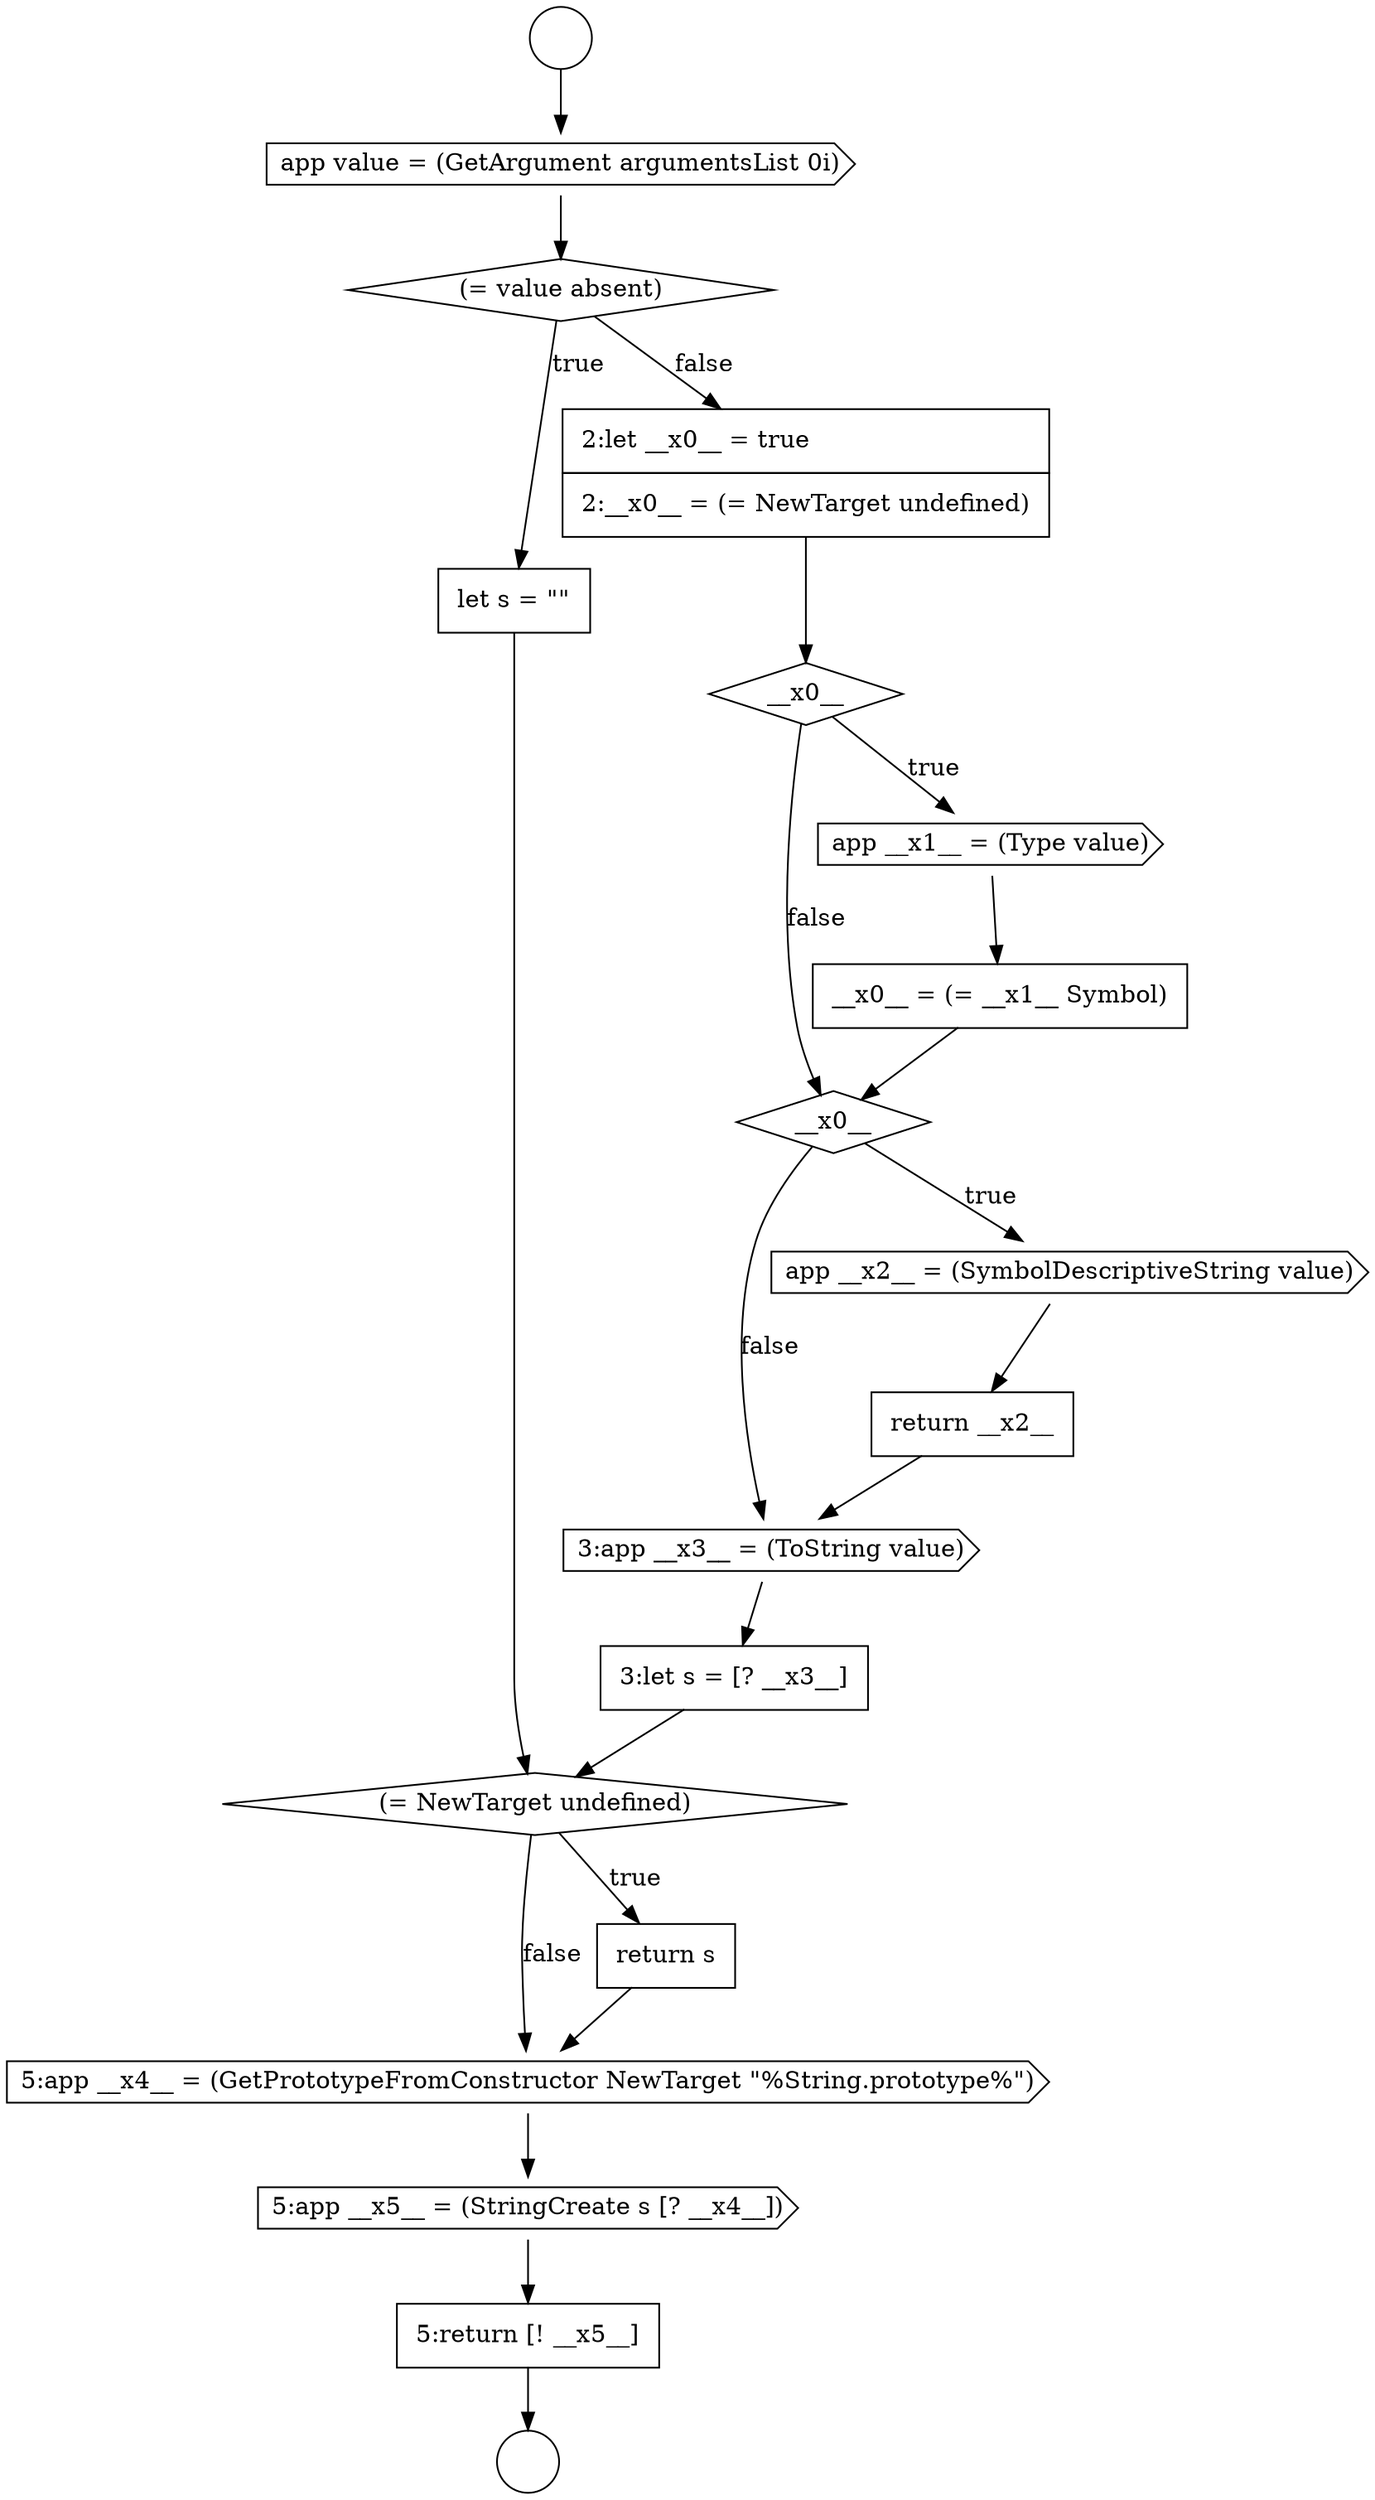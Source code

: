 digraph {
  node13886 [shape=none, margin=0, label=<<font color="black">
    <table border="0" cellborder="1" cellspacing="0" cellpadding="10">
      <tr><td align="left">return __x2__</td></tr>
    </table>
  </font>> color="black" fillcolor="white" style=filled]
  node13878 [shape=diamond, label=<<font color="black">(= value absent)</font>> color="black" fillcolor="white" style=filled]
  node13891 [shape=cds, label=<<font color="black">5:app __x4__ = (GetPrototypeFromConstructor NewTarget &quot;%String.prototype%&quot;)</font>> color="black" fillcolor="white" style=filled]
  node13892 [shape=cds, label=<<font color="black">5:app __x5__ = (StringCreate s [? __x4__])</font>> color="black" fillcolor="white" style=filled]
  node13883 [shape=none, margin=0, label=<<font color="black">
    <table border="0" cellborder="1" cellspacing="0" cellpadding="10">
      <tr><td align="left">__x0__ = (= __x1__ Symbol)</td></tr>
    </table>
  </font>> color="black" fillcolor="white" style=filled]
  node13879 [shape=none, margin=0, label=<<font color="black">
    <table border="0" cellborder="1" cellspacing="0" cellpadding="10">
      <tr><td align="left">let s = &quot;&quot;</td></tr>
    </table>
  </font>> color="black" fillcolor="white" style=filled]
  node13880 [shape=none, margin=0, label=<<font color="black">
    <table border="0" cellborder="1" cellspacing="0" cellpadding="10">
      <tr><td align="left">2:let __x0__ = true</td></tr>
      <tr><td align="left">2:__x0__ = (= NewTarget undefined)</td></tr>
    </table>
  </font>> color="black" fillcolor="white" style=filled]
  node13887 [shape=cds, label=<<font color="black">3:app __x3__ = (ToString value)</font>> color="black" fillcolor="white" style=filled]
  node13890 [shape=none, margin=0, label=<<font color="black">
    <table border="0" cellborder="1" cellspacing="0" cellpadding="10">
      <tr><td align="left">return s</td></tr>
    </table>
  </font>> color="black" fillcolor="white" style=filled]
  node13877 [shape=cds, label=<<font color="black">app value = (GetArgument argumentsList 0i)</font>> color="black" fillcolor="white" style=filled]
  node13881 [shape=diamond, label=<<font color="black">__x0__</font>> color="black" fillcolor="white" style=filled]
  node13885 [shape=cds, label=<<font color="black">app __x2__ = (SymbolDescriptiveString value)</font>> color="black" fillcolor="white" style=filled]
  node13875 [shape=circle label=" " color="black" fillcolor="white" style=filled]
  node13876 [shape=circle label=" " color="black" fillcolor="white" style=filled]
  node13888 [shape=none, margin=0, label=<<font color="black">
    <table border="0" cellborder="1" cellspacing="0" cellpadding="10">
      <tr><td align="left">3:let s = [? __x3__]</td></tr>
    </table>
  </font>> color="black" fillcolor="white" style=filled]
  node13884 [shape=diamond, label=<<font color="black">__x0__</font>> color="black" fillcolor="white" style=filled]
  node13889 [shape=diamond, label=<<font color="black">(= NewTarget undefined)</font>> color="black" fillcolor="white" style=filled]
  node13882 [shape=cds, label=<<font color="black">app __x1__ = (Type value)</font>> color="black" fillcolor="white" style=filled]
  node13893 [shape=none, margin=0, label=<<font color="black">
    <table border="0" cellborder="1" cellspacing="0" cellpadding="10">
      <tr><td align="left">5:return [! __x5__]</td></tr>
    </table>
  </font>> color="black" fillcolor="white" style=filled]
  node13884 -> node13885 [label=<<font color="black">true</font>> color="black"]
  node13884 -> node13887 [label=<<font color="black">false</font>> color="black"]
  node13886 -> node13887 [ color="black"]
  node13875 -> node13877 [ color="black"]
  node13880 -> node13881 [ color="black"]
  node13891 -> node13892 [ color="black"]
  node13889 -> node13890 [label=<<font color="black">true</font>> color="black"]
  node13889 -> node13891 [label=<<font color="black">false</font>> color="black"]
  node13883 -> node13884 [ color="black"]
  node13878 -> node13879 [label=<<font color="black">true</font>> color="black"]
  node13878 -> node13880 [label=<<font color="black">false</font>> color="black"]
  node13892 -> node13893 [ color="black"]
  node13885 -> node13886 [ color="black"]
  node13877 -> node13878 [ color="black"]
  node13890 -> node13891 [ color="black"]
  node13882 -> node13883 [ color="black"]
  node13887 -> node13888 [ color="black"]
  node13879 -> node13889 [ color="black"]
  node13893 -> node13876 [ color="black"]
  node13881 -> node13882 [label=<<font color="black">true</font>> color="black"]
  node13881 -> node13884 [label=<<font color="black">false</font>> color="black"]
  node13888 -> node13889 [ color="black"]
}
